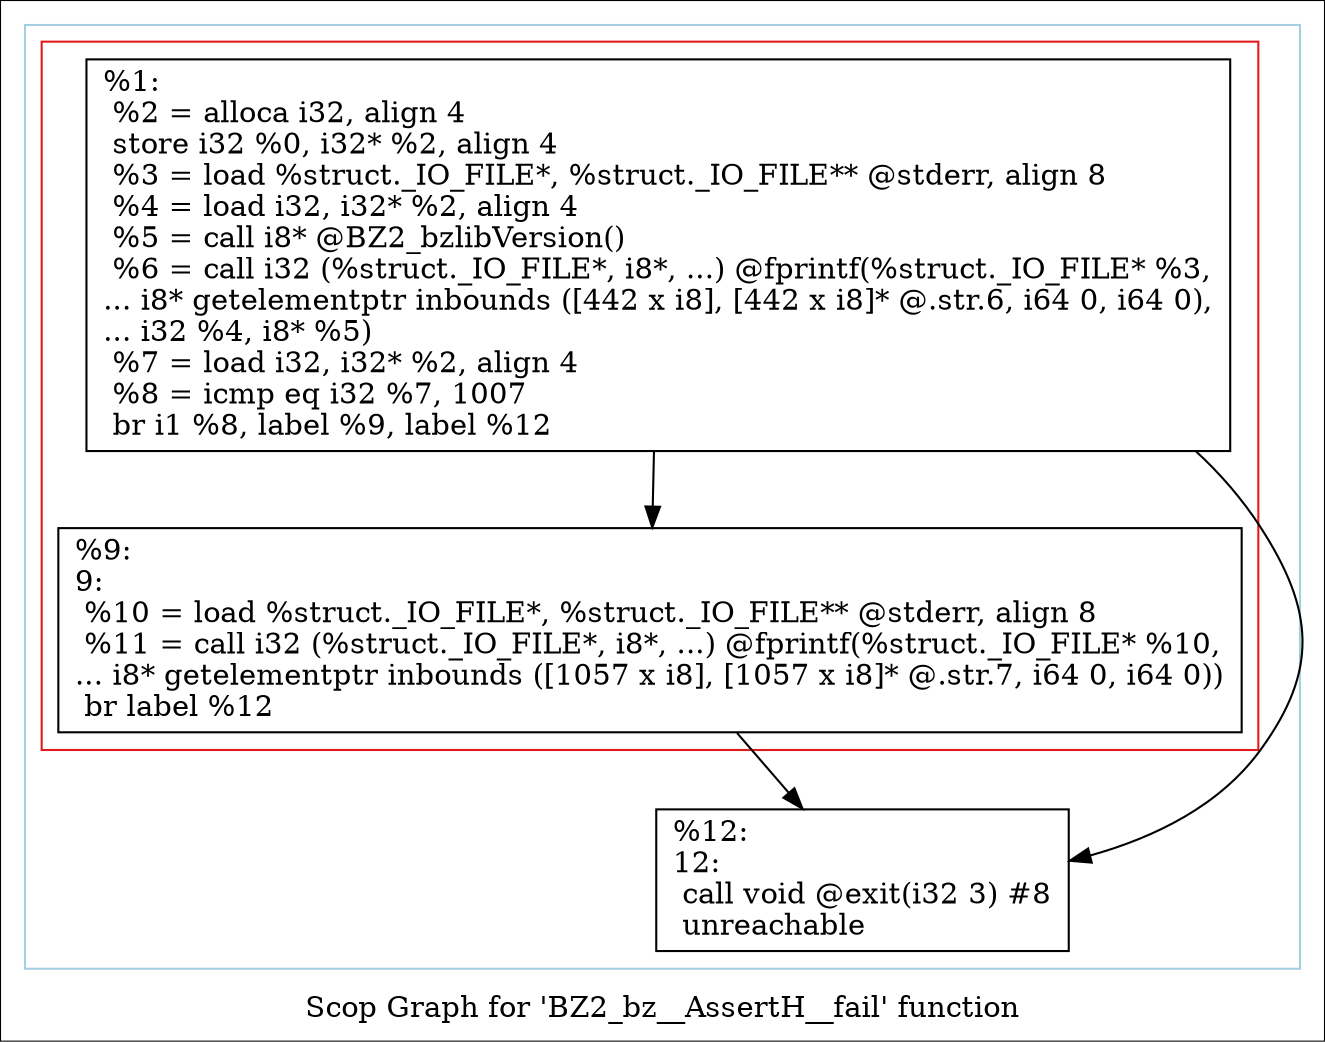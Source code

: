 digraph "Scop Graph for 'BZ2_bz__AssertH__fail' function" {
	label="Scop Graph for 'BZ2_bz__AssertH__fail' function";

	Node0x28c8d70 [shape=record,label="{%1:\l  %2 = alloca i32, align 4\l  store i32 %0, i32* %2, align 4\l  %3 = load %struct._IO_FILE*, %struct._IO_FILE** @stderr, align 8\l  %4 = load i32, i32* %2, align 4\l  %5 = call i8* @BZ2_bzlibVersion()\l  %6 = call i32 (%struct._IO_FILE*, i8*, ...) @fprintf(%struct._IO_FILE* %3,\l... i8* getelementptr inbounds ([442 x i8], [442 x i8]* @.str.6, i64 0, i64 0),\l... i32 %4, i8* %5)\l  %7 = load i32, i32* %2, align 4\l  %8 = icmp eq i32 %7, 1007\l  br i1 %8, label %9, label %12\l}"];
	Node0x28c8d70 -> Node0x2806e30;
	Node0x28c8d70 -> Node0x2803e50;
	Node0x2806e30 [shape=record,label="{%9:\l9:                                                \l  %10 = load %struct._IO_FILE*, %struct._IO_FILE** @stderr, align 8\l  %11 = call i32 (%struct._IO_FILE*, i8*, ...) @fprintf(%struct._IO_FILE* %10,\l... i8* getelementptr inbounds ([1057 x i8], [1057 x i8]* @.str.7, i64 0, i64 0))\l  br label %12\l}"];
	Node0x2806e30 -> Node0x2803e50;
	Node0x2803e50 [shape=record,label="{%12:\l12:                                               \l  call void @exit(i32 3) #8\l  unreachable\l}"];
	colorscheme = "paired12"
        subgraph cluster_0x29149a0 {
          label = "";
          style = solid;
          color = 1
          subgraph cluster_0x2914a20 {
            label = "";
            style = solid;
            color = 6
            Node0x28c8d70;
            Node0x2806e30;
          }
          Node0x2803e50;
        }
}
